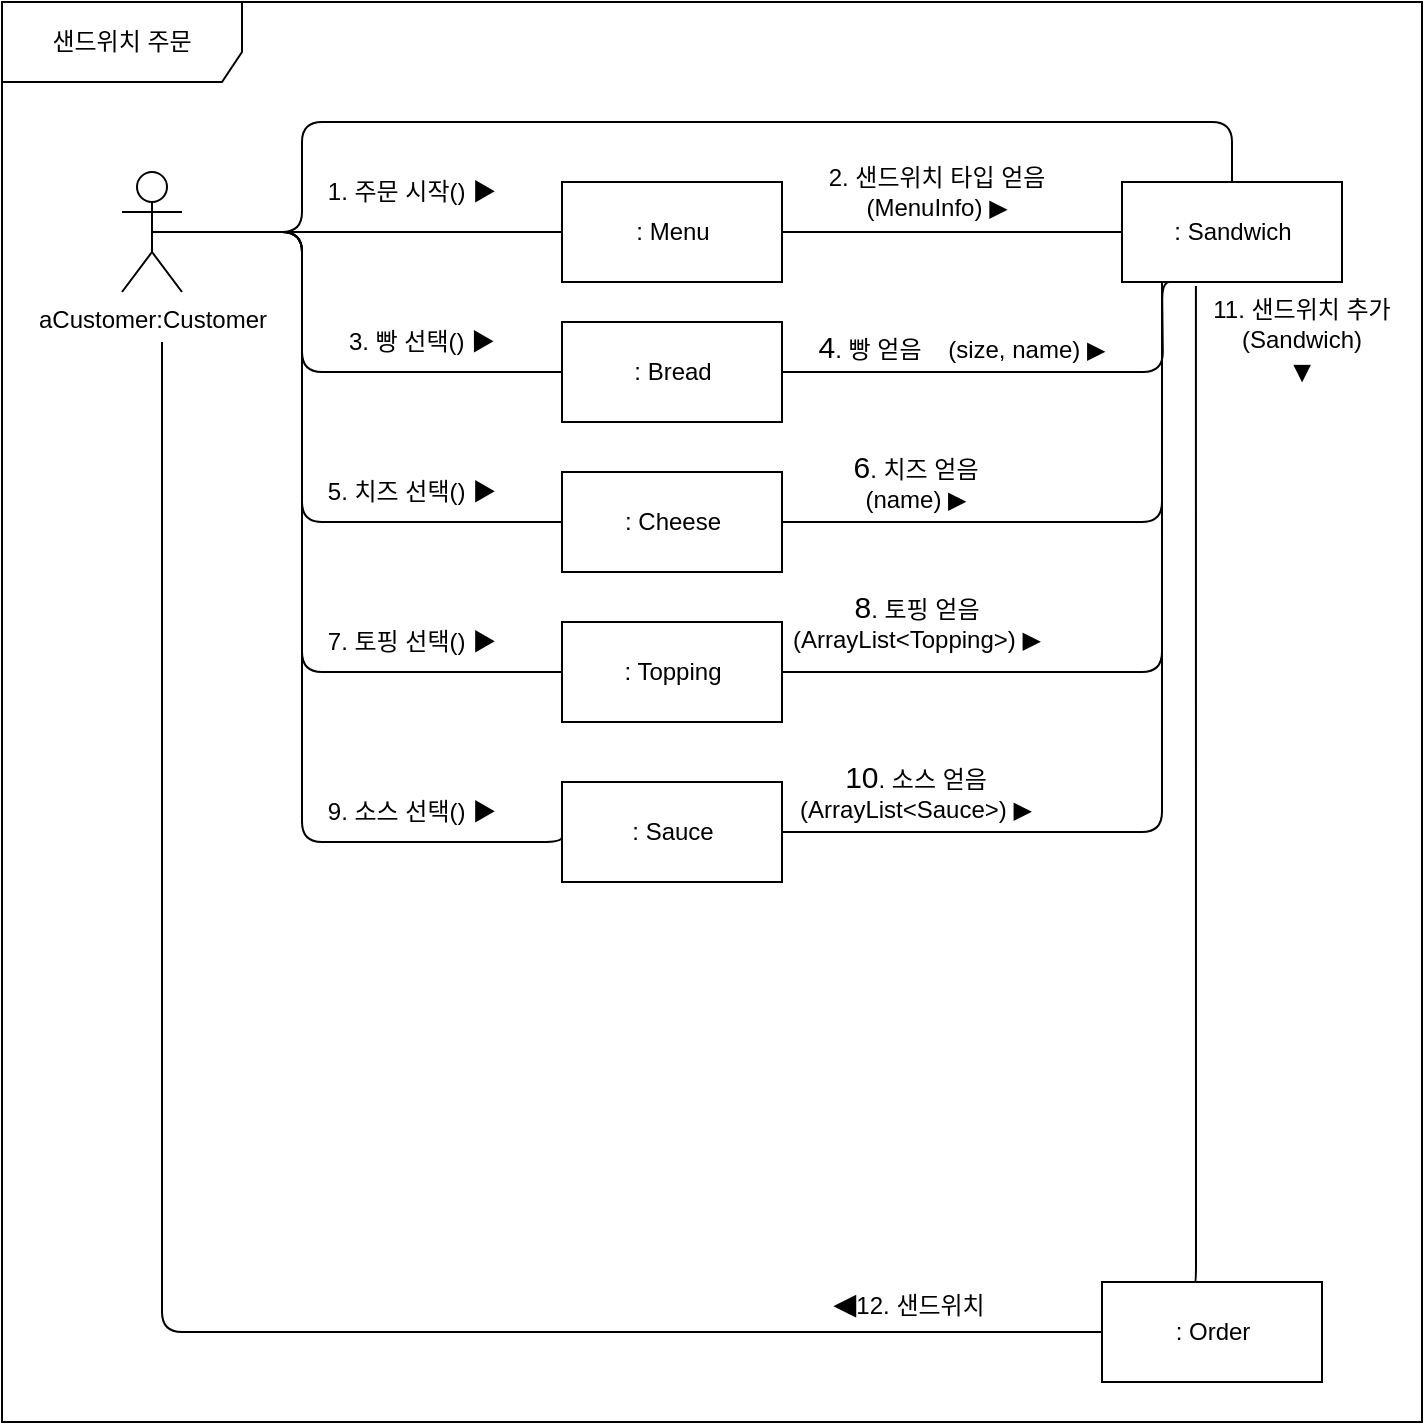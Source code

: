 <mxfile version="14.0.1" type="github">
  <diagram id="_Vj3maF3Iv_SxYzH1CFh" name="Page-1">
    <mxGraphModel dx="2889" dy="1097" grid="1" gridSize="10" guides="1" tooltips="1" connect="1" arrows="1" fold="1" page="1" pageScale="1" pageWidth="827" pageHeight="1169" math="0" shadow="0">
      <root>
        <mxCell id="0" />
        <mxCell id="1" parent="0" />
        <mxCell id="hAGynyKhxMLSOPA2V5pt-1" value="aCustomer:Customer" style="shape=umlActor;verticalLabelPosition=bottom;verticalAlign=top;html=1;" parent="1" vertex="1">
          <mxGeometry x="-50" y="275" width="30" height="60" as="geometry" />
        </mxCell>
        <mxCell id="hAGynyKhxMLSOPA2V5pt-2" value=": Menu" style="html=1;" parent="1" vertex="1">
          <mxGeometry x="170" y="280" width="110" height="50" as="geometry" />
        </mxCell>
        <mxCell id="hAGynyKhxMLSOPA2V5pt-10" value="" style="endArrow=none;html=1;entryX=0;entryY=0.5;entryDx=0;entryDy=0;exitX=0.5;exitY=0.5;exitDx=0;exitDy=0;exitPerimeter=0;" parent="1" source="hAGynyKhxMLSOPA2V5pt-1" target="hAGynyKhxMLSOPA2V5pt-2" edge="1">
          <mxGeometry width="50" height="50" relative="1" as="geometry">
            <mxPoint x="65" y="305" as="sourcePoint" />
            <mxPoint x="140" y="190" as="targetPoint" />
            <Array as="points">
              <mxPoint x="70" y="305" />
            </Array>
          </mxGeometry>
        </mxCell>
        <mxCell id="hAGynyKhxMLSOPA2V5pt-17" value="1. 주문 시작()&amp;nbsp;▶" style="text;html=1;strokeColor=none;fillColor=none;align=center;verticalAlign=middle;whiteSpace=wrap;rounded=0;" parent="1" vertex="1">
          <mxGeometry x="40" y="275" width="110" height="20" as="geometry" />
        </mxCell>
        <mxCell id="hAGynyKhxMLSOPA2V5pt-28" value=": Sandwich" style="html=1;" parent="1" vertex="1">
          <mxGeometry x="450" y="280" width="110" height="50" as="geometry" />
        </mxCell>
        <mxCell id="hAGynyKhxMLSOPA2V5pt-32" value="&lt;span style=&quot;font-size: 15px ; background-color: rgb(255 , 255 , 255)&quot;&gt;4&lt;/span&gt;. 빵 얻음&amp;nbsp; &amp;nbsp; (size, name) ▶&lt;br&gt;&amp;nbsp;" style="text;html=1;strokeColor=none;fillColor=none;align=center;verticalAlign=middle;whiteSpace=wrap;rounded=0;" parent="1" vertex="1">
          <mxGeometry x="290" y="360" width="160" height="20" as="geometry" />
        </mxCell>
        <mxCell id="hAGynyKhxMLSOPA2V5pt-35" value="&lt;span style=&quot;font-size: 15px ; background-color: rgb(255 , 255 , 255)&quot;&gt;6&lt;/span&gt;. 치즈 얻음(name)&amp;nbsp;▶" style="text;html=1;strokeColor=none;fillColor=none;align=center;verticalAlign=middle;whiteSpace=wrap;rounded=0;" parent="1" vertex="1">
          <mxGeometry x="297.25" y="420" width="100" height="20" as="geometry" />
        </mxCell>
        <mxCell id="hAGynyKhxMLSOPA2V5pt-37" value="&lt;span style=&quot;font-size: 15px ; background-color: rgb(255 , 255 , 255)&quot;&gt;8&lt;/span&gt;. 토핑 얻음(ArrayList&amp;lt;Topping&amp;gt;) ▶" style="text;html=1;strokeColor=none;fillColor=none;align=center;verticalAlign=middle;whiteSpace=wrap;rounded=0;" parent="1" vertex="1">
          <mxGeometry x="281" y="490" width="132.5" height="20" as="geometry" />
        </mxCell>
        <mxCell id="hAGynyKhxMLSOPA2V5pt-39" value="&lt;span style=&quot;font-size: 15px ; background-color: rgb(255 , 255 , 255)&quot;&gt;10&lt;/span&gt;. 소스 얻음(ArrayList&amp;lt;Sauce&amp;gt;)&amp;nbsp;▶" style="text;html=1;strokeColor=none;fillColor=none;align=center;verticalAlign=middle;whiteSpace=wrap;rounded=0;" parent="1" vertex="1">
          <mxGeometry x="297.25" y="575" width="100" height="20" as="geometry" />
        </mxCell>
        <mxCell id="hAGynyKhxMLSOPA2V5pt-66" value="샌드위치 주문" style="shape=umlFrame;whiteSpace=wrap;html=1;width=120;height=40;" parent="1" vertex="1">
          <mxGeometry x="-110" y="190" width="710" height="710" as="geometry" />
        </mxCell>
        <mxCell id="398axXaUY6G2Asph9Ox9-2" value=": Sauce" style="html=1;" parent="1" vertex="1">
          <mxGeometry x="170" y="580" width="110" height="50" as="geometry" />
        </mxCell>
        <mxCell id="VUy_vzExi_sMbyr-WgmK-3" value="" style="endArrow=none;html=1;edgeStyle=orthogonalEdgeStyle;exitX=1;exitY=0.5;exitDx=0;exitDy=0;entryX=0;entryY=0.5;entryDx=0;entryDy=0;" parent="1" source="hAGynyKhxMLSOPA2V5pt-2" target="hAGynyKhxMLSOPA2V5pt-28" edge="1">
          <mxGeometry relative="1" as="geometry">
            <mxPoint x="300" y="304.5" as="sourcePoint" />
            <mxPoint x="380" y="304.5" as="targetPoint" />
          </mxGeometry>
        </mxCell>
        <mxCell id="VUy_vzExi_sMbyr-WgmK-7" value="" style="endArrow=none;html=1;edgeStyle=orthogonalEdgeStyle;entryX=1;entryY=0.5;entryDx=0;entryDy=0;exitX=0.25;exitY=1;exitDx=0;exitDy=0;" parent="1" source="hAGynyKhxMLSOPA2V5pt-28" target="VUy_vzExi_sMbyr-WgmK-20" edge="1">
          <mxGeometry relative="1" as="geometry">
            <mxPoint x="530" y="230" as="sourcePoint" />
            <mxPoint x="610" y="230" as="targetPoint" />
            <Array as="points">
              <mxPoint x="470" y="330" />
              <mxPoint x="470" y="450" />
            </Array>
          </mxGeometry>
        </mxCell>
        <mxCell id="VUy_vzExi_sMbyr-WgmK-8" value="" style="endArrow=none;html=1;edgeStyle=orthogonalEdgeStyle;entryX=1;entryY=0.5;entryDx=0;entryDy=0;" parent="1" target="VUy_vzExi_sMbyr-WgmK-21" edge="1">
          <mxGeometry relative="1" as="geometry">
            <mxPoint x="470" y="330" as="sourcePoint" />
            <mxPoint x="620" y="360" as="targetPoint" />
            <Array as="points">
              <mxPoint x="470" y="525" />
            </Array>
          </mxGeometry>
        </mxCell>
        <mxCell id="VUy_vzExi_sMbyr-WgmK-9" value="" style="endArrow=none;html=1;edgeStyle=orthogonalEdgeStyle;entryX=1;entryY=0.5;entryDx=0;entryDy=0;exitX=0.182;exitY=1.1;exitDx=0;exitDy=0;exitPerimeter=0;" parent="1" source="hAGynyKhxMLSOPA2V5pt-28" target="398axXaUY6G2Asph9Ox9-2" edge="1">
          <mxGeometry relative="1" as="geometry">
            <mxPoint x="550" y="404.5" as="sourcePoint" />
            <mxPoint x="630" y="404.5" as="targetPoint" />
            <Array as="points">
              <mxPoint x="470" y="605" />
            </Array>
          </mxGeometry>
        </mxCell>
        <mxCell id="VUy_vzExi_sMbyr-WgmK-10" value="" style="endArrow=none;html=1;edgeStyle=orthogonalEdgeStyle;entryX=0.336;entryY=1.04;entryDx=0;entryDy=0;entryPerimeter=0;exitX=0.418;exitY=0.02;exitDx=0;exitDy=0;exitPerimeter=0;" parent="1" source="VUy_vzExi_sMbyr-WgmK-24" target="hAGynyKhxMLSOPA2V5pt-28" edge="1">
          <mxGeometry relative="1" as="geometry">
            <mxPoint x="374" y="399" as="sourcePoint" />
            <mxPoint x="454" y="399" as="targetPoint" />
            <Array as="points">
              <mxPoint x="487" y="831" />
            </Array>
          </mxGeometry>
        </mxCell>
        <mxCell id="VUy_vzExi_sMbyr-WgmK-18" value="2. 샌드위치 타입 얻음(MenuInfo) ▶" style="text;html=1;strokeColor=none;fillColor=none;align=center;verticalAlign=middle;whiteSpace=wrap;rounded=0;" parent="1" vertex="1">
          <mxGeometry x="290" y="275" width="135" height="20" as="geometry" />
        </mxCell>
        <mxCell id="VUy_vzExi_sMbyr-WgmK-19" value=": Bread" style="html=1;" parent="1" vertex="1">
          <mxGeometry x="170" y="350" width="110" height="50" as="geometry" />
        </mxCell>
        <mxCell id="VUy_vzExi_sMbyr-WgmK-20" value=": Cheese" style="html=1;" parent="1" vertex="1">
          <mxGeometry x="170" y="425" width="110" height="50" as="geometry" />
        </mxCell>
        <mxCell id="VUy_vzExi_sMbyr-WgmK-21" value=": Topping" style="html=1;" parent="1" vertex="1">
          <mxGeometry x="170" y="500" width="110" height="50" as="geometry" />
        </mxCell>
        <mxCell id="VUy_vzExi_sMbyr-WgmK-24" value=": Order" style="html=1;" parent="1" vertex="1">
          <mxGeometry x="440" y="830" width="110" height="50" as="geometry" />
        </mxCell>
        <mxCell id="VUy_vzExi_sMbyr-WgmK-28" value="" style="endArrow=none;html=1;edgeStyle=orthogonalEdgeStyle;entryX=0;entryY=0.5;entryDx=0;entryDy=0;" parent="1" target="VUy_vzExi_sMbyr-WgmK-24" edge="1">
          <mxGeometry relative="1" as="geometry">
            <mxPoint x="-30" y="360" as="sourcePoint" />
            <mxPoint x="410" y="494.5" as="targetPoint" />
            <Array as="points">
              <mxPoint x="-30" y="855" />
            </Array>
          </mxGeometry>
        </mxCell>
        <mxCell id="VUy_vzExi_sMbyr-WgmK-31" value="" style="endArrow=none;html=1;edgeStyle=orthogonalEdgeStyle;exitX=1;exitY=0.5;exitDx=0;exitDy=0;" parent="1" source="VUy_vzExi_sMbyr-WgmK-19" edge="1">
          <mxGeometry relative="1" as="geometry">
            <mxPoint x="300" y="380" as="sourcePoint" />
            <mxPoint x="470" y="330" as="targetPoint" />
          </mxGeometry>
        </mxCell>
        <mxCell id="VUy_vzExi_sMbyr-WgmK-41" value="" style="endArrow=none;html=1;edgeStyle=orthogonalEdgeStyle;entryX=0;entryY=0.5;entryDx=0;entryDy=0;" parent="1" target="VUy_vzExi_sMbyr-WgmK-19" edge="1">
          <mxGeometry relative="1" as="geometry">
            <mxPoint x="-33" y="305" as="sourcePoint" />
            <mxPoint x="160" y="380" as="targetPoint" />
            <Array as="points">
              <mxPoint x="40" y="305" />
              <mxPoint x="40" y="375" />
            </Array>
          </mxGeometry>
        </mxCell>
        <mxCell id="VUy_vzExi_sMbyr-WgmK-43" value="" style="endArrow=none;html=1;edgeStyle=orthogonalEdgeStyle;entryX=0;entryY=0.5;entryDx=0;entryDy=0;exitX=0.5;exitY=0.5;exitDx=0;exitDy=0;exitPerimeter=0;" parent="1" source="hAGynyKhxMLSOPA2V5pt-1" target="VUy_vzExi_sMbyr-WgmK-20" edge="1">
          <mxGeometry relative="1" as="geometry">
            <mxPoint x="-46.5" y="380" as="sourcePoint" />
            <mxPoint x="156.5" y="450" as="targetPoint" />
            <Array as="points">
              <mxPoint x="40" y="305" />
              <mxPoint x="40" y="450" />
            </Array>
          </mxGeometry>
        </mxCell>
        <mxCell id="VUy_vzExi_sMbyr-WgmK-44" value="" style="endArrow=none;html=1;edgeStyle=orthogonalEdgeStyle;entryX=0;entryY=0.5;entryDx=0;entryDy=0;exitX=0.5;exitY=0.5;exitDx=0;exitDy=0;exitPerimeter=0;" parent="1" source="hAGynyKhxMLSOPA2V5pt-1" target="VUy_vzExi_sMbyr-WgmK-21" edge="1">
          <mxGeometry relative="1" as="geometry">
            <mxPoint x="-47.5" y="380" as="sourcePoint" />
            <mxPoint x="157.5" y="525" as="targetPoint" />
            <Array as="points">
              <mxPoint x="40" y="305" />
              <mxPoint x="40" y="525" />
            </Array>
          </mxGeometry>
        </mxCell>
        <mxCell id="VUy_vzExi_sMbyr-WgmK-45" value="" style="endArrow=none;html=1;edgeStyle=orthogonalEdgeStyle;entryX=0;entryY=0.5;entryDx=0;entryDy=0;exitX=0.5;exitY=0.5;exitDx=0;exitDy=0;exitPerimeter=0;" parent="1" source="hAGynyKhxMLSOPA2V5pt-1" target="398axXaUY6G2Asph9Ox9-2" edge="1">
          <mxGeometry relative="1" as="geometry">
            <mxPoint x="-47.5" y="390" as="sourcePoint" />
            <mxPoint x="157.5" y="610" as="targetPoint" />
            <Array as="points">
              <mxPoint x="40" y="305" />
              <mxPoint x="40" y="610" />
              <mxPoint x="170" y="610" />
            </Array>
          </mxGeometry>
        </mxCell>
        <mxCell id="VUy_vzExi_sMbyr-WgmK-46" value="3. 빵 선택() ▶" style="text;html=1;strokeColor=none;fillColor=none;align=center;verticalAlign=middle;whiteSpace=wrap;rounded=0;" parent="1" vertex="1">
          <mxGeometry x="60" y="350" width="80" height="20" as="geometry" />
        </mxCell>
        <mxCell id="VUy_vzExi_sMbyr-WgmK-48" value="5. 치즈 선택() ▶" style="text;html=1;strokeColor=none;fillColor=none;align=center;verticalAlign=middle;whiteSpace=wrap;rounded=0;" parent="1" vertex="1">
          <mxGeometry x="50" y="425" width="90" height="20" as="geometry" />
        </mxCell>
        <mxCell id="VUy_vzExi_sMbyr-WgmK-49" value="7. 토핑 선택() ▶" style="text;html=1;strokeColor=none;fillColor=none;align=center;verticalAlign=middle;whiteSpace=wrap;rounded=0;" parent="1" vertex="1">
          <mxGeometry x="50" y="500" width="90" height="20" as="geometry" />
        </mxCell>
        <mxCell id="VUy_vzExi_sMbyr-WgmK-50" value="9. 소스 선택() ▶" style="text;html=1;strokeColor=none;fillColor=none;align=center;verticalAlign=middle;whiteSpace=wrap;rounded=0;" parent="1" vertex="1">
          <mxGeometry x="50" y="585" width="90" height="20" as="geometry" />
        </mxCell>
        <mxCell id="VUy_vzExi_sMbyr-WgmK-52" value="" style="endArrow=none;html=1;edgeStyle=orthogonalEdgeStyle;exitX=0.5;exitY=0.5;exitDx=0;exitDy=0;exitPerimeter=0;entryX=0.5;entryY=0;entryDx=0;entryDy=0;" parent="1" source="hAGynyKhxMLSOPA2V5pt-1" target="hAGynyKhxMLSOPA2V5pt-28" edge="1">
          <mxGeometry relative="1" as="geometry">
            <mxPoint x="102.5" y="-80" as="sourcePoint" />
            <mxPoint x="70" y="60" as="targetPoint" />
            <Array as="points">
              <mxPoint x="40" y="305" />
              <mxPoint x="40" y="250" />
              <mxPoint x="505" y="250" />
            </Array>
          </mxGeometry>
        </mxCell>
        <mxCell id="VUy_vzExi_sMbyr-WgmK-66" value="11. 샌드위치 추가(Sandwich)&lt;br&gt;&lt;span style=&quot;font-family: , sans-serif ; font-size: 15px ; background-color: rgb(255 , 255 , 255)&quot;&gt;▼&lt;/span&gt;" style="text;html=1;strokeColor=none;fillColor=none;align=center;verticalAlign=middle;whiteSpace=wrap;rounded=0;" parent="1" vertex="1">
          <mxGeometry x="490" y="350" width="100" height="20" as="geometry" />
        </mxCell>
        <mxCell id="VUy_vzExi_sMbyr-WgmK-67" value="&lt;span style=&quot;font-family: , sans-serif ; font-size: 15px ; background-color: rgb(255 , 255 , 255)&quot;&gt;◀&lt;/span&gt;12. 샌드위치" style="text;html=1;strokeColor=none;fillColor=none;align=center;verticalAlign=middle;whiteSpace=wrap;rounded=0;" parent="1" vertex="1">
          <mxGeometry x="297" y="830" width="93" height="20" as="geometry" />
        </mxCell>
      </root>
    </mxGraphModel>
  </diagram>
</mxfile>
